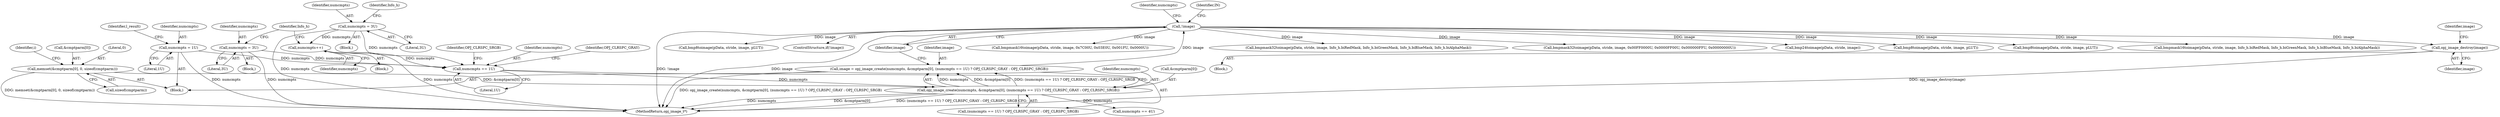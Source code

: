 digraph "0_openjpeg_da940424816e11d624362ce080bc026adffa26e8@pointer" {
"1000963" [label="(Call,opj_image_destroy(image))"];
"1000666" [label="(Call,!image)"];
"1000651" [label="(Call,image = opj_image_create(numcmpts, &cmptparm[0], (numcmpts == 1U) ? OPJ_CLRSPC_GRAY : OPJ_CLRSPC_SRGB))"];
"1000653" [label="(Call,opj_image_create(numcmpts, &cmptparm[0], (numcmpts == 1U) ? OPJ_CLRSPC_GRAY : OPJ_CLRSPC_SRGB))"];
"1000660" [label="(Call,numcmpts == 1U)"];
"1000140" [label="(Call,numcmpts = 1U)"];
"1000354" [label="(Call,numcmpts++)"];
"1000338" [label="(Call,numcmpts = 3U)"];
"1000333" [label="(Call,numcmpts = 3U)"];
"1000572" [label="(Call,memset(&cmptparm[0], 0, sizeof(cmptparm)))"];
"1000582" [label="(Identifier,i)"];
"1000661" [label="(Identifier,numcmpts)"];
"1000762" [label="(Call,bmp24toimage(pData, stride, image))"];
"1000338" [label="(Call,numcmpts = 3U)"];
"1000662" [label="(Literal,1U)"];
"1000818" [label="(Call,bmp8toimage(pData, stride, image, pLUT))"];
"1000334" [label="(Identifier,numcmpts)"];
"1000339" [label="(Identifier,numcmpts)"];
"1000780" [label="(Call,bmp8toimage(pData, stride, image, pLUT))"];
"1000966" [label="(Identifier,image)"];
"1000355" [label="(Identifier,numcmpts)"];
"1000333" [label="(Call,numcmpts = 3U)"];
"1000963" [label="(Call,opj_image_destroy(image))"];
"1000354" [label="(Call,numcmpts++)"];
"1000332" [label="(Block,)"];
"1000666" [label="(Call,!image)"];
"1000677" [label="(Identifier,numcmpts)"];
"1000663" [label="(Identifier,OPJ_CLRSPC_GRAY)"];
"1000578" [label="(Call,sizeof(cmptparm))"];
"1000945" [label="(Call,bmpmask16toimage(pData, stride, image, Info_h.biRedMask, Info_h.biGreenMask, Info_h.biBlueMask, Info_h.biAlphaMask))"];
"1000142" [label="(Literal,1U)"];
"1000980" [label="(MethodReturn,opj_image_t*)"];
"1000670" [label="(Identifier,IN)"];
"1000660" [label="(Call,numcmpts == 1U)"];
"1000664" [label="(Identifier,OPJ_CLRSPC_SRGB)"];
"1000141" [label="(Identifier,numcmpts)"];
"1000340" [label="(Literal,3U)"];
"1000353" [label="(Block,)"];
"1000799" [label="(Call,bmp8toimage(pData, stride, image, pLUT))"];
"1000140" [label="(Call,numcmpts = 1U)"];
"1000651" [label="(Call,image = opj_image_create(numcmpts, &cmptparm[0], (numcmpts == 1U) ? OPJ_CLRSPC_GRAY : OPJ_CLRSPC_SRGB))"];
"1000964" [label="(Identifier,image)"];
"1000572" [label="(Call,memset(&cmptparm[0], 0, sizeof(cmptparm)))"];
"1000652" [label="(Identifier,image)"];
"1000665" [label="(ControlStructure,if(!image))"];
"1000659" [label="(Call,(numcmpts == 1U) ? OPJ_CLRSPC_GRAY : OPJ_CLRSPC_SRGB)"];
"1000337" [label="(Block,)"];
"1000676" [label="(Call,numcmpts == 4U)"];
"1000335" [label="(Literal,3U)"];
"1000667" [label="(Identifier,image)"];
"1000889" [label="(Call,bmpmask16toimage(pData, stride, image, 0x7C00U, 0x03E0U, 0x001FU, 0x0000U))"];
"1000859" [label="(Call,bmpmask32toimage(pData, stride, image, Info_h.biRedMask, Info_h.biGreenMask, Info_h.biBlueMask, Info_h.biAlphaMask))"];
"1000837" [label="(Call,bmpmask32toimage(pData, stride, image, 0x00FF0000U, 0x0000FF00U, 0x000000FFU, 0x00000000U))"];
"1000653" [label="(Call,opj_image_create(numcmpts, &cmptparm[0], (numcmpts == 1U) ? OPJ_CLRSPC_GRAY : OPJ_CLRSPC_SRGB))"];
"1000345" [label="(Identifier,Info_h)"];
"1000654" [label="(Identifier,numcmpts)"];
"1000573" [label="(Call,&cmptparm[0])"];
"1000145" [label="(Identifier,l_result)"];
"1000655" [label="(Call,&cmptparm[0])"];
"1000962" [label="(Block,)"];
"1000124" [label="(Block,)"];
"1000577" [label="(Literal,0)"];
"1000360" [label="(Identifier,Info_h)"];
"1000963" -> "1000962"  [label="AST: "];
"1000963" -> "1000964"  [label="CFG: "];
"1000964" -> "1000963"  [label="AST: "];
"1000966" -> "1000963"  [label="CFG: "];
"1000963" -> "1000980"  [label="DDG: opj_image_destroy(image)"];
"1000666" -> "1000963"  [label="DDG: image"];
"1000666" -> "1000665"  [label="AST: "];
"1000666" -> "1000667"  [label="CFG: "];
"1000667" -> "1000666"  [label="AST: "];
"1000670" -> "1000666"  [label="CFG: "];
"1000677" -> "1000666"  [label="CFG: "];
"1000666" -> "1000980"  [label="DDG: !image"];
"1000666" -> "1000980"  [label="DDG: image"];
"1000651" -> "1000666"  [label="DDG: image"];
"1000666" -> "1000762"  [label="DDG: image"];
"1000666" -> "1000780"  [label="DDG: image"];
"1000666" -> "1000799"  [label="DDG: image"];
"1000666" -> "1000818"  [label="DDG: image"];
"1000666" -> "1000837"  [label="DDG: image"];
"1000666" -> "1000859"  [label="DDG: image"];
"1000666" -> "1000889"  [label="DDG: image"];
"1000666" -> "1000945"  [label="DDG: image"];
"1000651" -> "1000124"  [label="AST: "];
"1000651" -> "1000653"  [label="CFG: "];
"1000652" -> "1000651"  [label="AST: "];
"1000653" -> "1000651"  [label="AST: "];
"1000667" -> "1000651"  [label="CFG: "];
"1000651" -> "1000980"  [label="DDG: opj_image_create(numcmpts, &cmptparm[0], (numcmpts == 1U) ? OPJ_CLRSPC_GRAY : OPJ_CLRSPC_SRGB)"];
"1000653" -> "1000651"  [label="DDG: numcmpts"];
"1000653" -> "1000651"  [label="DDG: &cmptparm[0]"];
"1000653" -> "1000651"  [label="DDG: (numcmpts == 1U) ? OPJ_CLRSPC_GRAY : OPJ_CLRSPC_SRGB"];
"1000653" -> "1000659"  [label="CFG: "];
"1000654" -> "1000653"  [label="AST: "];
"1000655" -> "1000653"  [label="AST: "];
"1000659" -> "1000653"  [label="AST: "];
"1000653" -> "1000980"  [label="DDG: &cmptparm[0]"];
"1000653" -> "1000980"  [label="DDG: (numcmpts == 1U) ? OPJ_CLRSPC_GRAY : OPJ_CLRSPC_SRGB"];
"1000653" -> "1000980"  [label="DDG: numcmpts"];
"1000660" -> "1000653"  [label="DDG: numcmpts"];
"1000572" -> "1000653"  [label="DDG: &cmptparm[0]"];
"1000653" -> "1000676"  [label="DDG: numcmpts"];
"1000660" -> "1000659"  [label="AST: "];
"1000660" -> "1000662"  [label="CFG: "];
"1000661" -> "1000660"  [label="AST: "];
"1000662" -> "1000660"  [label="AST: "];
"1000663" -> "1000660"  [label="CFG: "];
"1000664" -> "1000660"  [label="CFG: "];
"1000140" -> "1000660"  [label="DDG: numcmpts"];
"1000354" -> "1000660"  [label="DDG: numcmpts"];
"1000333" -> "1000660"  [label="DDG: numcmpts"];
"1000338" -> "1000660"  [label="DDG: numcmpts"];
"1000140" -> "1000124"  [label="AST: "];
"1000140" -> "1000142"  [label="CFG: "];
"1000141" -> "1000140"  [label="AST: "];
"1000142" -> "1000140"  [label="AST: "];
"1000145" -> "1000140"  [label="CFG: "];
"1000140" -> "1000980"  [label="DDG: numcmpts"];
"1000354" -> "1000353"  [label="AST: "];
"1000354" -> "1000355"  [label="CFG: "];
"1000355" -> "1000354"  [label="AST: "];
"1000360" -> "1000354"  [label="CFG: "];
"1000354" -> "1000980"  [label="DDG: numcmpts"];
"1000338" -> "1000354"  [label="DDG: numcmpts"];
"1000338" -> "1000337"  [label="AST: "];
"1000338" -> "1000340"  [label="CFG: "];
"1000339" -> "1000338"  [label="AST: "];
"1000340" -> "1000338"  [label="AST: "];
"1000345" -> "1000338"  [label="CFG: "];
"1000338" -> "1000980"  [label="DDG: numcmpts"];
"1000333" -> "1000332"  [label="AST: "];
"1000333" -> "1000335"  [label="CFG: "];
"1000334" -> "1000333"  [label="AST: "];
"1000335" -> "1000333"  [label="AST: "];
"1000360" -> "1000333"  [label="CFG: "];
"1000333" -> "1000980"  [label="DDG: numcmpts"];
"1000572" -> "1000124"  [label="AST: "];
"1000572" -> "1000578"  [label="CFG: "];
"1000573" -> "1000572"  [label="AST: "];
"1000577" -> "1000572"  [label="AST: "];
"1000578" -> "1000572"  [label="AST: "];
"1000582" -> "1000572"  [label="CFG: "];
"1000572" -> "1000980"  [label="DDG: memset(&cmptparm[0], 0, sizeof(cmptparm))"];
}
